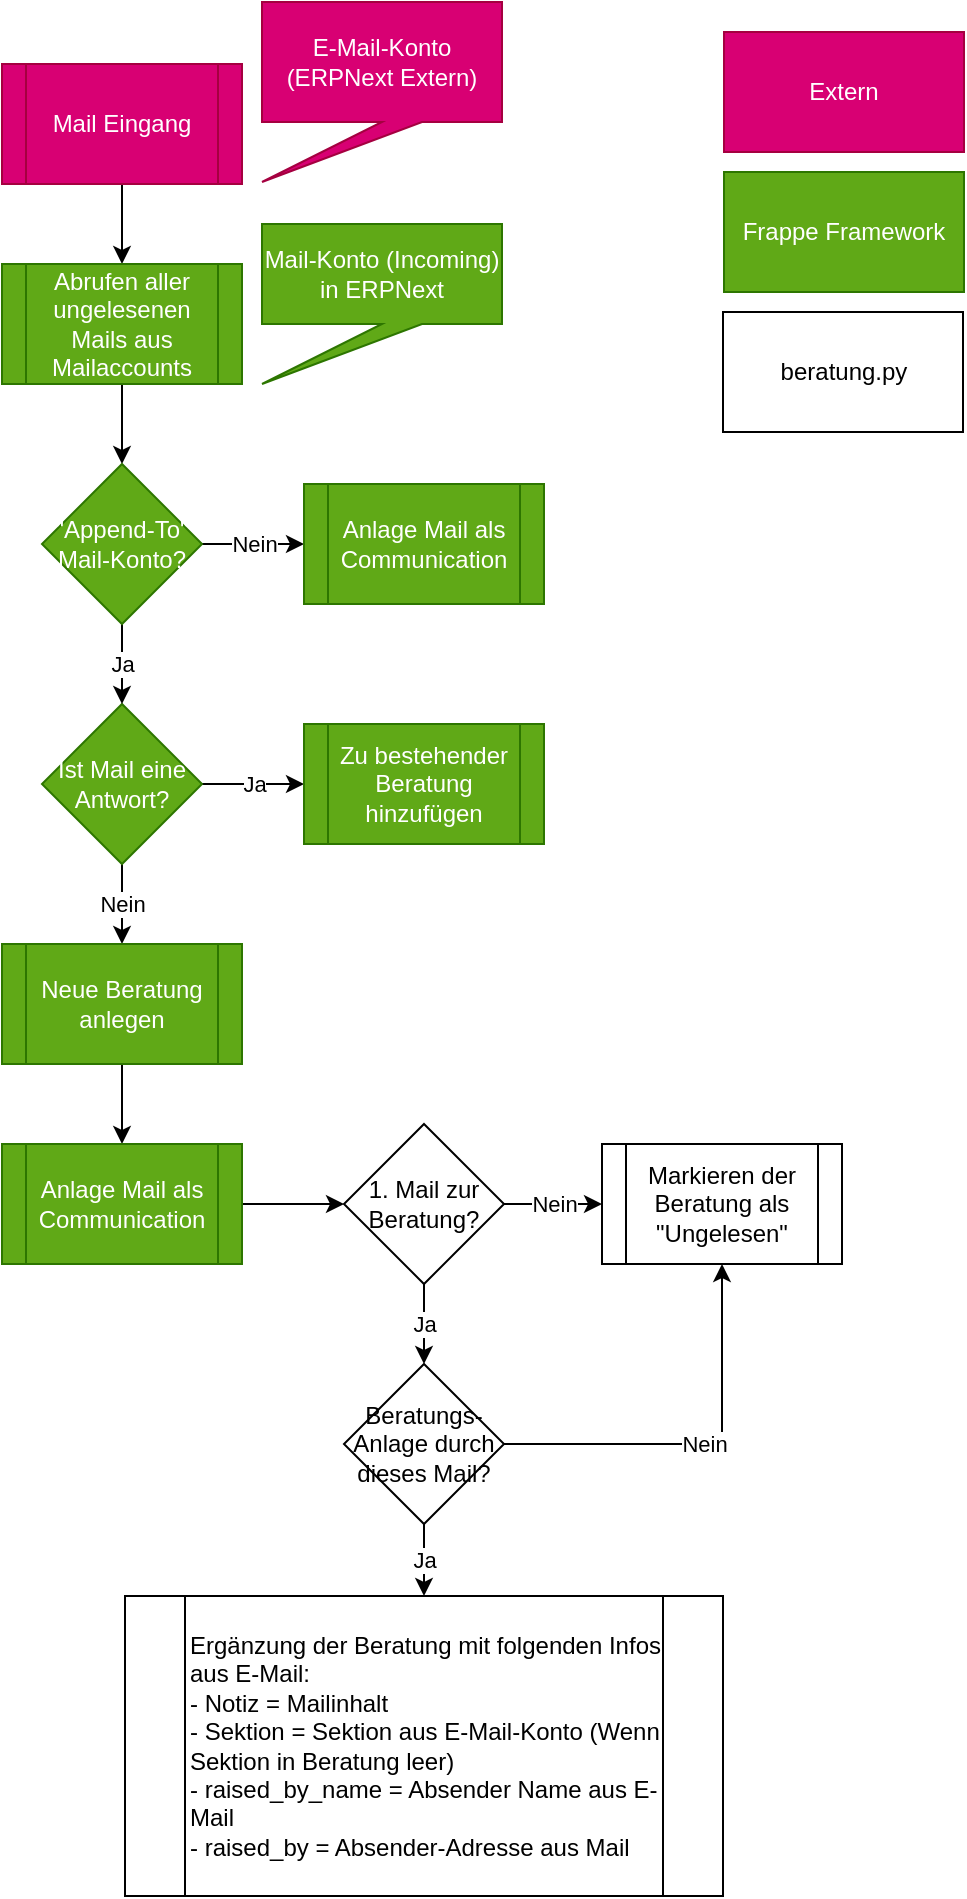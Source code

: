 <mxfile version="22.0.2" type="device">
  <diagram name="Seite-1" id="VbslcjGJmoW7QYrER_-2">
    <mxGraphModel dx="1234" dy="995" grid="1" gridSize="10" guides="1" tooltips="1" connect="1" arrows="1" fold="1" page="1" pageScale="1" pageWidth="827" pageHeight="1169" math="0" shadow="0">
      <root>
        <mxCell id="0" />
        <mxCell id="1" parent="0" />
        <mxCell id="vTTedFNQrRN53l3e3OFT-1" style="edgeStyle=orthogonalEdgeStyle;rounded=0;orthogonalLoop=1;jettySize=auto;html=1;exitX=0.5;exitY=1;exitDx=0;exitDy=0;entryX=0.5;entryY=0;entryDx=0;entryDy=0;" parent="1" source="P67zAp-eeaC6jsMLET4H-1" target="P67zAp-eeaC6jsMLET4H-3" edge="1">
          <mxGeometry relative="1" as="geometry" />
        </mxCell>
        <mxCell id="P67zAp-eeaC6jsMLET4H-1" value="Mail Eingang" style="shape=process;whiteSpace=wrap;html=1;backgroundOutline=1;fillColor=#d80073;fontColor=#ffffff;strokeColor=#A50040;" parent="1" vertex="1">
          <mxGeometry x="230" y="110" width="120" height="60" as="geometry" />
        </mxCell>
        <mxCell id="P67zAp-eeaC6jsMLET4H-2" value="E-Mail-Konto (ERPNext Extern)" style="shape=callout;whiteSpace=wrap;html=1;perimeter=calloutPerimeter;position2=0;fillColor=#d80073;fontColor=#ffffff;strokeColor=#A50040;" parent="1" vertex="1">
          <mxGeometry x="360" y="79" width="120" height="90" as="geometry" />
        </mxCell>
        <mxCell id="vTTedFNQrRN53l3e3OFT-2" style="edgeStyle=orthogonalEdgeStyle;rounded=0;orthogonalLoop=1;jettySize=auto;html=1;exitX=0.5;exitY=1;exitDx=0;exitDy=0;entryX=0.5;entryY=0;entryDx=0;entryDy=0;" parent="1" source="P67zAp-eeaC6jsMLET4H-3" target="P67zAp-eeaC6jsMLET4H-8" edge="1">
          <mxGeometry relative="1" as="geometry" />
        </mxCell>
        <mxCell id="P67zAp-eeaC6jsMLET4H-3" value="Abrufen aller ungelesenen Mails aus Mailaccounts" style="shape=process;whiteSpace=wrap;html=1;backgroundOutline=1;fillColor=#60a917;fontColor=#ffffff;strokeColor=#2D7600;" parent="1" vertex="1">
          <mxGeometry x="230" y="210" width="120" height="60" as="geometry" />
        </mxCell>
        <mxCell id="P67zAp-eeaC6jsMLET4H-12" value="Ja" style="edgeStyle=orthogonalEdgeStyle;rounded=0;orthogonalLoop=1;jettySize=auto;html=1;exitX=1;exitY=0.5;exitDx=0;exitDy=0;entryX=0;entryY=0.5;entryDx=0;entryDy=0;" parent="1" source="P67zAp-eeaC6jsMLET4H-4" target="P67zAp-eeaC6jsMLET4H-5" edge="1">
          <mxGeometry relative="1" as="geometry" />
        </mxCell>
        <mxCell id="P67zAp-eeaC6jsMLET4H-13" value="Nein" style="edgeStyle=orthogonalEdgeStyle;rounded=0;orthogonalLoop=1;jettySize=auto;html=1;exitX=0.5;exitY=1;exitDx=0;exitDy=0;entryX=0.5;entryY=0;entryDx=0;entryDy=0;" parent="1" source="P67zAp-eeaC6jsMLET4H-4" target="P67zAp-eeaC6jsMLET4H-6" edge="1">
          <mxGeometry relative="1" as="geometry" />
        </mxCell>
        <mxCell id="P67zAp-eeaC6jsMLET4H-4" value="Ist Mail eine Antwort?" style="rhombus;whiteSpace=wrap;html=1;fillColor=#60a917;fontColor=#ffffff;strokeColor=#2D7600;" parent="1" vertex="1">
          <mxGeometry x="250" y="430" width="80" height="80" as="geometry" />
        </mxCell>
        <mxCell id="P67zAp-eeaC6jsMLET4H-5" value="Zu bestehender Beratung hinzufügen" style="shape=process;whiteSpace=wrap;html=1;backgroundOutline=1;fillColor=#60a917;fontColor=#ffffff;strokeColor=#2D7600;" parent="1" vertex="1">
          <mxGeometry x="381" y="440" width="120" height="60" as="geometry" />
        </mxCell>
        <mxCell id="P67zAp-eeaC6jsMLET4H-19" style="edgeStyle=orthogonalEdgeStyle;rounded=0;orthogonalLoop=1;jettySize=auto;html=1;exitX=0.5;exitY=1;exitDx=0;exitDy=0;entryX=0.5;entryY=0;entryDx=0;entryDy=0;" parent="1" source="P67zAp-eeaC6jsMLET4H-6" target="P67zAp-eeaC6jsMLET4H-15" edge="1">
          <mxGeometry relative="1" as="geometry" />
        </mxCell>
        <mxCell id="P67zAp-eeaC6jsMLET4H-6" value="Neue Beratung anlegen" style="shape=process;whiteSpace=wrap;html=1;backgroundOutline=1;fillColor=#60a917;fontColor=#ffffff;strokeColor=#2D7600;" parent="1" vertex="1">
          <mxGeometry x="230" y="550" width="120" height="60" as="geometry" />
        </mxCell>
        <mxCell id="P67zAp-eeaC6jsMLET4H-7" value="Mail-Konto (Incoming) in ERPNext" style="shape=callout;whiteSpace=wrap;html=1;perimeter=calloutPerimeter;position2=0;fillColor=#60a917;fontColor=#ffffff;strokeColor=#2D7600;" parent="1" vertex="1">
          <mxGeometry x="360" y="190" width="120" height="80" as="geometry" />
        </mxCell>
        <mxCell id="P67zAp-eeaC6jsMLET4H-10" value="Nein" style="edgeStyle=orthogonalEdgeStyle;rounded=0;orthogonalLoop=1;jettySize=auto;html=1;exitX=1;exitY=0.5;exitDx=0;exitDy=0;entryX=0;entryY=0.5;entryDx=0;entryDy=0;" parent="1" source="P67zAp-eeaC6jsMLET4H-8" target="P67zAp-eeaC6jsMLET4H-9" edge="1">
          <mxGeometry relative="1" as="geometry" />
        </mxCell>
        <mxCell id="P67zAp-eeaC6jsMLET4H-11" value="Ja" style="edgeStyle=orthogonalEdgeStyle;rounded=0;orthogonalLoop=1;jettySize=auto;html=1;exitX=0.5;exitY=1;exitDx=0;exitDy=0;entryX=0.5;entryY=0;entryDx=0;entryDy=0;" parent="1" source="P67zAp-eeaC6jsMLET4H-8" target="P67zAp-eeaC6jsMLET4H-4" edge="1">
          <mxGeometry relative="1" as="geometry" />
        </mxCell>
        <mxCell id="P67zAp-eeaC6jsMLET4H-8" value="&quot;Append-To&quot; Mail-Konto?" style="rhombus;whiteSpace=wrap;html=1;fillColor=#60a917;fontColor=#ffffff;strokeColor=#2D7600;" parent="1" vertex="1">
          <mxGeometry x="250" y="310" width="80" height="80" as="geometry" />
        </mxCell>
        <mxCell id="P67zAp-eeaC6jsMLET4H-9" value="Anlage Mail als Communication" style="shape=process;whiteSpace=wrap;html=1;backgroundOutline=1;fillColor=#60a917;fontColor=#ffffff;strokeColor=#2D7600;" parent="1" vertex="1">
          <mxGeometry x="381" y="320" width="120" height="60" as="geometry" />
        </mxCell>
        <mxCell id="P67zAp-eeaC6jsMLET4H-20" style="edgeStyle=orthogonalEdgeStyle;rounded=0;orthogonalLoop=1;jettySize=auto;html=1;exitX=1;exitY=0.5;exitDx=0;exitDy=0;entryX=0;entryY=0.5;entryDx=0;entryDy=0;" parent="1" source="P67zAp-eeaC6jsMLET4H-15" target="P67zAp-eeaC6jsMLET4H-16" edge="1">
          <mxGeometry relative="1" as="geometry" />
        </mxCell>
        <mxCell id="P67zAp-eeaC6jsMLET4H-15" value="Anlage Mail als Communication" style="shape=process;whiteSpace=wrap;html=1;backgroundOutline=1;fillColor=#60a917;fontColor=#ffffff;strokeColor=#2D7600;" parent="1" vertex="1">
          <mxGeometry x="230" y="650" width="120" height="60" as="geometry" />
        </mxCell>
        <mxCell id="P67zAp-eeaC6jsMLET4H-21" value="Nein" style="edgeStyle=orthogonalEdgeStyle;rounded=0;orthogonalLoop=1;jettySize=auto;html=1;exitX=1;exitY=0.5;exitDx=0;exitDy=0;entryX=0;entryY=0.5;entryDx=0;entryDy=0;" parent="1" source="P67zAp-eeaC6jsMLET4H-16" target="P67zAp-eeaC6jsMLET4H-17" edge="1">
          <mxGeometry relative="1" as="geometry" />
        </mxCell>
        <mxCell id="P67zAp-eeaC6jsMLET4H-22" value="Ja" style="edgeStyle=orthogonalEdgeStyle;rounded=0;orthogonalLoop=1;jettySize=auto;html=1;exitX=0.5;exitY=1;exitDx=0;exitDy=0;entryX=0.5;entryY=0;entryDx=0;entryDy=0;" parent="1" source="P67zAp-eeaC6jsMLET4H-16" target="P67zAp-eeaC6jsMLET4H-18" edge="1">
          <mxGeometry relative="1" as="geometry" />
        </mxCell>
        <mxCell id="P67zAp-eeaC6jsMLET4H-16" value="1. Mail zur Beratung?" style="rhombus;whiteSpace=wrap;html=1;" parent="1" vertex="1">
          <mxGeometry x="401" y="640" width="80" height="80" as="geometry" />
        </mxCell>
        <mxCell id="P67zAp-eeaC6jsMLET4H-17" value="Markieren der Beratung als &quot;Ungelesen&quot;" style="shape=process;whiteSpace=wrap;html=1;backgroundOutline=1;" parent="1" vertex="1">
          <mxGeometry x="530" y="650" width="120" height="60" as="geometry" />
        </mxCell>
        <mxCell id="P67zAp-eeaC6jsMLET4H-23" value="Nein" style="edgeStyle=orthogonalEdgeStyle;rounded=0;orthogonalLoop=1;jettySize=auto;html=1;exitX=1;exitY=0.5;exitDx=0;exitDy=0;entryX=0.5;entryY=1;entryDx=0;entryDy=0;" parent="1" source="P67zAp-eeaC6jsMLET4H-18" target="P67zAp-eeaC6jsMLET4H-17" edge="1">
          <mxGeometry relative="1" as="geometry" />
        </mxCell>
        <mxCell id="P67zAp-eeaC6jsMLET4H-25" value="Ja" style="edgeStyle=orthogonalEdgeStyle;rounded=0;orthogonalLoop=1;jettySize=auto;html=1;exitX=0.5;exitY=1;exitDx=0;exitDy=0;entryX=0.5;entryY=0;entryDx=0;entryDy=0;" parent="1" source="P67zAp-eeaC6jsMLET4H-18" target="P67zAp-eeaC6jsMLET4H-24" edge="1">
          <mxGeometry relative="1" as="geometry" />
        </mxCell>
        <mxCell id="P67zAp-eeaC6jsMLET4H-18" value="Beratungs-Anlage durch dieses Mail?" style="rhombus;whiteSpace=wrap;html=1;" parent="1" vertex="1">
          <mxGeometry x="401" y="760" width="80" height="80" as="geometry" />
        </mxCell>
        <mxCell id="P67zAp-eeaC6jsMLET4H-24" value="Ergänzung der Beratung mit folgenden Infos aus E-Mail:&lt;br&gt;- Notiz = Mailinhalt&lt;br&gt;- Sektion = Sektion aus E-Mail-Konto (Wenn Sektion in Beratung leer)&lt;br&gt;- raised_by_name = Absender Name aus E-Mail&lt;br&gt;- raised_by = Absender-Adresse aus Mail" style="shape=process;whiteSpace=wrap;html=1;backgroundOutline=1;align=left;" parent="1" vertex="1">
          <mxGeometry x="291.5" y="876" width="299" height="150" as="geometry" />
        </mxCell>
        <mxCell id="EMiL2Q7muS3NzvGM_GIw-1" value="Extern" style="rounded=0;whiteSpace=wrap;html=1;fillColor=#d80073;fontColor=#ffffff;strokeColor=#A50040;" parent="1" vertex="1">
          <mxGeometry x="591" y="94" width="120" height="60" as="geometry" />
        </mxCell>
        <mxCell id="EMiL2Q7muS3NzvGM_GIw-2" value="Frappe Framework" style="rounded=0;whiteSpace=wrap;html=1;fillColor=#60a917;fontColor=#ffffff;strokeColor=#2D7600;" parent="1" vertex="1">
          <mxGeometry x="591" y="164" width="120" height="60" as="geometry" />
        </mxCell>
        <mxCell id="EMiL2Q7muS3NzvGM_GIw-3" value="beratung.py" style="rounded=0;whiteSpace=wrap;html=1;" parent="1" vertex="1">
          <mxGeometry x="590.5" y="234" width="120" height="60" as="geometry" />
        </mxCell>
      </root>
    </mxGraphModel>
  </diagram>
</mxfile>
